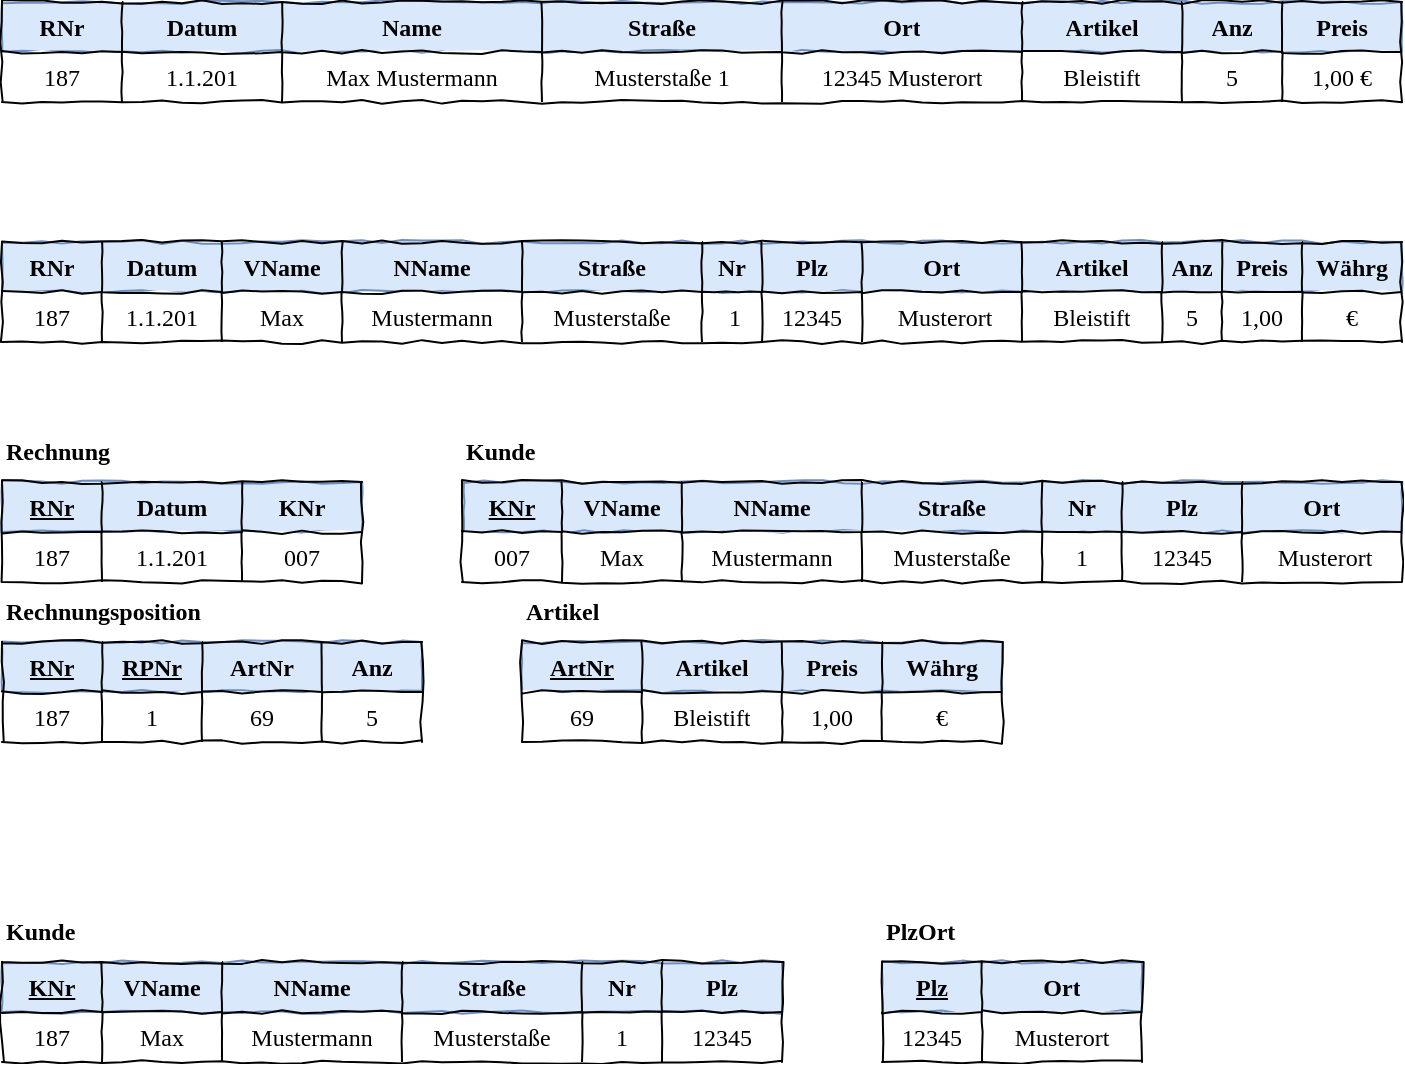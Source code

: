 <mxfile version="13.4.5" type="device"><diagram id="b6C6gAqckI_QUd7eWxeR" name="Page-1"><mxGraphModel dx="1024" dy="592" grid="1" gridSize="10" guides="1" tooltips="1" connect="1" arrows="1" fold="1" page="1" pageScale="1" pageWidth="827" pageHeight="1169" math="0" shadow="0"><root><mxCell id="0"/><mxCell id="1" parent="0"/><mxCell id="rkbyCPplkBwruz_w2QlY-196" value="" style="rounded=0;whiteSpace=wrap;html=1;shadow=0;comic=1;startSize=0;fontFamily=Comic Sans MS;strokeColor=none;" parent="1" vertex="1"><mxGeometry x="40" y="905" width="390" height="25" as="geometry"/></mxCell><mxCell id="rkbyCPplkBwruz_w2QlY-195" value="" style="rounded=0;whiteSpace=wrap;html=1;shadow=0;comic=1;startSize=0;fillColor=#dae8fc;fontFamily=Comic Sans MS;strokeColor=#6c8ebf;" parent="1" vertex="1"><mxGeometry x="40" y="880" width="390" height="25" as="geometry"/></mxCell><mxCell id="B1pa77azRrfCjMFWTAod-1" value="" style="rounded=0;whiteSpace=wrap;html=1;shadow=0;comic=1;startSize=0;fillColor=#dae8fc;fontFamily=Comic Sans MS;strokeColor=#6c8ebf;" parent="1" vertex="1"><mxGeometry x="40" y="520" width="700" height="25" as="geometry"/></mxCell><mxCell id="B1pa77azRrfCjMFWTAod-2" value="" style="rounded=0;whiteSpace=wrap;html=1;shadow=0;comic=1;startSize=0;fontFamily=Comic Sans MS;strokeColor=none;" parent="1" vertex="1"><mxGeometry x="40" y="545" width="700" height="25" as="geometry"/></mxCell><mxCell id="rkbyCPplkBwruz_w2QlY-11" value="" style="rounded=0;whiteSpace=wrap;html=1;shadow=0;comic=1;startSize=0;fillColor=#dae8fc;fontFamily=Comic Sans MS;strokeColor=#6c8ebf;" parent="1" vertex="1"><mxGeometry x="40" y="400" width="700" height="25" as="geometry"/></mxCell><mxCell id="rkbyCPplkBwruz_w2QlY-12" value="" style="rounded=0;whiteSpace=wrap;html=1;shadow=0;comic=1;startSize=0;fontFamily=Comic Sans MS;strokeColor=none;" parent="1" vertex="1"><mxGeometry x="40" y="425" width="700" height="25" as="geometry"/></mxCell><object label="" id="B1pa77azRrfCjMFWTAod-3"><mxCell style="shape=table;html=1;whiteSpace=wrap;startSize=0;container=1;collapsible=0;childLayout=tableLayout;shadow=0;comic=1;fontFamily=Comic Sans MS;horizontal=1;arcSize=42;fillColor=none;" parent="1" vertex="1"><mxGeometry x="40" y="520" width="700" height="50" as="geometry"/></mxCell></object><mxCell id="B1pa77azRrfCjMFWTAod-40" style="shape=partialRectangle;html=1;whiteSpace=wrap;collapsible=0;dropTarget=0;pointerEvents=0;fillColor=none;top=0;left=0;bottom=0;right=0;points=[[0,0.5],[1,0.5]];portConstraint=eastwest;fontFamily=Comic Sans MS;" parent="B1pa77azRrfCjMFWTAod-3" vertex="1"><mxGeometry width="700" height="25" as="geometry"/></mxCell><mxCell id="B1pa77azRrfCjMFWTAod-41" value="RNr" style="shape=partialRectangle;html=1;whiteSpace=wrap;connectable=0;top=0;left=0;bottom=0;right=0;overflow=hidden;fontFamily=Comic Sans MS;strokeColor=#82b366;comic=1;fillColor=none;fontStyle=1" parent="B1pa77azRrfCjMFWTAod-40" vertex="1"><mxGeometry width="50" height="25" as="geometry"/></mxCell><mxCell id="B1pa77azRrfCjMFWTAod-42" value="Datum" style="shape=partialRectangle;html=1;whiteSpace=wrap;connectable=0;top=0;left=0;bottom=0;right=0;overflow=hidden;fontFamily=Comic Sans MS;strokeColor=#82b366;comic=1;fillColor=none;fontStyle=1" parent="B1pa77azRrfCjMFWTAod-40" vertex="1"><mxGeometry x="50" width="60" height="25" as="geometry"/></mxCell><mxCell id="B1pa77azRrfCjMFWTAod-43" value="VName" style="shape=partialRectangle;html=1;whiteSpace=wrap;connectable=0;top=0;left=0;bottom=0;right=0;overflow=hidden;fontFamily=Comic Sans MS;strokeColor=#82b366;comic=1;fillColor=none;fontStyle=1" parent="B1pa77azRrfCjMFWTAod-40" vertex="1"><mxGeometry x="110" width="60" height="25" as="geometry"/></mxCell><mxCell id="B1pa77azRrfCjMFWTAod-44" value="NName" style="shape=partialRectangle;html=1;whiteSpace=wrap;connectable=0;top=0;left=0;bottom=0;right=0;overflow=hidden;fontFamily=Comic Sans MS;strokeColor=#82b366;comic=1;fillColor=none;fontStyle=1" parent="B1pa77azRrfCjMFWTAod-40" vertex="1"><mxGeometry x="170" width="90" height="25" as="geometry"/></mxCell><mxCell id="B1pa77azRrfCjMFWTAod-45" value="Straße" style="shape=partialRectangle;html=1;whiteSpace=wrap;connectable=0;top=0;left=0;bottom=0;right=0;overflow=hidden;fontFamily=Comic Sans MS;strokeColor=#82b366;comic=1;fillColor=none;fontStyle=1" parent="B1pa77azRrfCjMFWTAod-40" vertex="1"><mxGeometry x="260" width="90" height="25" as="geometry"/></mxCell><mxCell id="B1pa77azRrfCjMFWTAod-46" value="Nr" style="shape=partialRectangle;html=1;whiteSpace=wrap;connectable=0;top=0;left=0;bottom=0;right=0;overflow=hidden;fontFamily=Comic Sans MS;strokeColor=#82b366;comic=1;fillColor=none;fontStyle=1" parent="B1pa77azRrfCjMFWTAod-40" vertex="1"><mxGeometry x="350" width="30" height="25" as="geometry"/></mxCell><mxCell id="rkbyCPplkBwruz_w2QlY-1" value="Plz" style="shape=partialRectangle;html=1;whiteSpace=wrap;connectable=0;top=0;left=0;bottom=0;right=0;overflow=hidden;fontFamily=Comic Sans MS;strokeColor=#82b366;comic=1;fillColor=none;fontStyle=1" parent="B1pa77azRrfCjMFWTAod-40" vertex="1"><mxGeometry x="380" width="50" height="25" as="geometry"/></mxCell><mxCell id="rkbyCPplkBwruz_w2QlY-6" value="Ort" style="shape=partialRectangle;html=1;whiteSpace=wrap;connectable=0;top=0;left=0;bottom=0;right=0;overflow=hidden;fontFamily=Comic Sans MS;strokeColor=#82b366;comic=1;fillColor=none;fontStyle=1" parent="B1pa77azRrfCjMFWTAod-40" vertex="1"><mxGeometry x="430" width="80" height="25" as="geometry"/></mxCell><mxCell id="rkbyCPplkBwruz_w2QlY-32" value="Artikel" style="shape=partialRectangle;html=1;whiteSpace=wrap;connectable=0;top=0;left=0;bottom=0;right=0;overflow=hidden;fontFamily=Comic Sans MS;strokeColor=#82b366;comic=1;fillColor=none;fontStyle=1" parent="B1pa77azRrfCjMFWTAod-40" vertex="1"><mxGeometry x="510" width="70" height="25" as="geometry"/></mxCell><mxCell id="rkbyCPplkBwruz_w2QlY-34" value="Anz" style="shape=partialRectangle;html=1;whiteSpace=wrap;connectable=0;top=0;left=0;bottom=0;right=0;overflow=hidden;fontFamily=Comic Sans MS;strokeColor=#82b366;comic=1;fillColor=none;fontStyle=1" parent="B1pa77azRrfCjMFWTAod-40" vertex="1"><mxGeometry x="580" width="30" height="25" as="geometry"/></mxCell><mxCell id="rkbyCPplkBwruz_w2QlY-36" value="Preis" style="shape=partialRectangle;html=1;whiteSpace=wrap;connectable=0;top=0;left=0;bottom=0;right=0;overflow=hidden;fontFamily=Comic Sans MS;strokeColor=#82b366;comic=1;fillColor=none;fontStyle=1" parent="B1pa77azRrfCjMFWTAod-40" vertex="1"><mxGeometry x="610" width="40" height="25" as="geometry"/></mxCell><mxCell id="rkbyCPplkBwruz_w2QlY-38" value="Währg" style="shape=partialRectangle;html=1;whiteSpace=wrap;connectable=0;top=0;left=0;bottom=0;right=0;overflow=hidden;fontFamily=Comic Sans MS;strokeColor=#82b366;comic=1;fillColor=none;fontStyle=1" parent="B1pa77azRrfCjMFWTAod-40" vertex="1"><mxGeometry x="650" width="50" height="25" as="geometry"/></mxCell><mxCell id="B1pa77azRrfCjMFWTAod-33" style="shape=partialRectangle;html=1;whiteSpace=wrap;collapsible=0;dropTarget=0;pointerEvents=0;fillColor=none;top=0;left=0;bottom=0;right=0;points=[[0,0.5],[1,0.5]];portConstraint=eastwest;fontFamily=Comic Sans MS;" parent="B1pa77azRrfCjMFWTAod-3" vertex="1"><mxGeometry y="25" width="700" height="25" as="geometry"/></mxCell><mxCell id="B1pa77azRrfCjMFWTAod-34" value="&lt;span&gt;187&lt;/span&gt;" style="shape=partialRectangle;html=1;whiteSpace=wrap;connectable=0;top=0;left=0;bottom=0;right=0;overflow=hidden;fontFamily=Comic Sans MS;strokeColor=#82b366;comic=1;fillColor=none;align=center;" parent="B1pa77azRrfCjMFWTAod-33" vertex="1"><mxGeometry width="50" height="25" as="geometry"/></mxCell><mxCell id="B1pa77azRrfCjMFWTAod-35" value="1.1.201" style="shape=partialRectangle;html=1;whiteSpace=wrap;connectable=0;top=0;left=0;bottom=0;right=0;overflow=hidden;fontFamily=Comic Sans MS;strokeColor=#82b366;comic=1;fillColor=none;align=center;" parent="B1pa77azRrfCjMFWTAod-33" vertex="1"><mxGeometry x="50" width="60" height="25" as="geometry"/></mxCell><mxCell id="B1pa77azRrfCjMFWTAod-36" value="&lt;span&gt;Max&lt;/span&gt;" style="shape=partialRectangle;html=1;whiteSpace=wrap;connectable=0;top=0;left=0;bottom=0;right=0;overflow=hidden;fontFamily=Comic Sans MS;strokeColor=#82b366;comic=1;fillColor=none;align=center;" parent="B1pa77azRrfCjMFWTAod-33" vertex="1"><mxGeometry x="110" width="60" height="25" as="geometry"/></mxCell><mxCell id="B1pa77azRrfCjMFWTAod-37" value="Mustermann" style="shape=partialRectangle;html=1;whiteSpace=wrap;connectable=0;top=0;left=0;bottom=0;right=0;overflow=hidden;fontFamily=Comic Sans MS;strokeColor=#82b366;comic=1;fillColor=none;align=center;" parent="B1pa77azRrfCjMFWTAod-33" vertex="1"><mxGeometry x="170" width="90" height="25" as="geometry"/></mxCell><mxCell id="B1pa77azRrfCjMFWTAod-38" value="Musterstaße" style="shape=partialRectangle;html=1;whiteSpace=wrap;connectable=0;top=0;left=0;bottom=0;right=0;overflow=hidden;fontFamily=Comic Sans MS;strokeColor=#82b366;comic=1;fillColor=none;align=center;" parent="B1pa77azRrfCjMFWTAod-33" vertex="1"><mxGeometry x="260" width="90" height="25" as="geometry"/></mxCell><mxCell id="B1pa77azRrfCjMFWTAod-39" value="&amp;nbsp;1" style="shape=partialRectangle;html=1;whiteSpace=wrap;connectable=0;top=0;left=0;bottom=0;right=0;overflow=hidden;fontFamily=Comic Sans MS;strokeColor=#82b366;comic=1;fillColor=none;align=center;" parent="B1pa77azRrfCjMFWTAod-33" vertex="1"><mxGeometry x="350" width="30" height="25" as="geometry"/></mxCell><mxCell id="rkbyCPplkBwruz_w2QlY-2" value="12345" style="shape=partialRectangle;html=1;whiteSpace=wrap;connectable=0;top=0;left=0;bottom=0;right=0;overflow=hidden;fontFamily=Comic Sans MS;strokeColor=#82b366;comic=1;fillColor=none;align=center;" parent="B1pa77azRrfCjMFWTAod-33" vertex="1"><mxGeometry x="380" width="50" height="25" as="geometry"/></mxCell><mxCell id="rkbyCPplkBwruz_w2QlY-7" value="&amp;nbsp;Musterort" style="shape=partialRectangle;html=1;whiteSpace=wrap;connectable=0;top=0;left=0;bottom=0;right=0;overflow=hidden;fontFamily=Comic Sans MS;strokeColor=#82b366;comic=1;fillColor=none;align=center;" parent="B1pa77azRrfCjMFWTAod-33" vertex="1"><mxGeometry x="430" width="80" height="25" as="geometry"/></mxCell><mxCell id="rkbyCPplkBwruz_w2QlY-33" value="&lt;span&gt;Bleistift&lt;/span&gt;" style="shape=partialRectangle;html=1;whiteSpace=wrap;connectable=0;top=0;left=0;bottom=0;right=0;overflow=hidden;fontFamily=Comic Sans MS;strokeColor=#82b366;comic=1;fillColor=none;align=center;" parent="B1pa77azRrfCjMFWTAod-33" vertex="1"><mxGeometry x="510" width="70" height="25" as="geometry"/></mxCell><mxCell id="rkbyCPplkBwruz_w2QlY-35" value="5" style="shape=partialRectangle;html=1;whiteSpace=wrap;connectable=0;top=0;left=0;bottom=0;right=0;overflow=hidden;fontFamily=Comic Sans MS;strokeColor=#82b366;comic=1;fillColor=none;align=center;" parent="B1pa77azRrfCjMFWTAod-33" vertex="1"><mxGeometry x="580" width="30" height="25" as="geometry"/></mxCell><mxCell id="rkbyCPplkBwruz_w2QlY-37" value="1,00" style="shape=partialRectangle;html=1;whiteSpace=wrap;connectable=0;top=0;left=0;bottom=0;right=0;overflow=hidden;fontFamily=Comic Sans MS;strokeColor=#82b366;comic=1;fillColor=none;align=center;" parent="B1pa77azRrfCjMFWTAod-33" vertex="1"><mxGeometry x="610" width="40" height="25" as="geometry"/></mxCell><mxCell id="rkbyCPplkBwruz_w2QlY-39" value="€" style="shape=partialRectangle;html=1;whiteSpace=wrap;connectable=0;top=0;left=0;bottom=0;right=0;overflow=hidden;fontFamily=Comic Sans MS;strokeColor=#82b366;comic=1;fillColor=none;align=center;" parent="B1pa77azRrfCjMFWTAod-33" vertex="1"><mxGeometry x="650" width="50" height="25" as="geometry"/></mxCell><object label="" id="rkbyCPplkBwruz_w2QlY-13"><mxCell style="shape=table;html=1;whiteSpace=wrap;startSize=0;container=1;collapsible=0;childLayout=tableLayout;shadow=0;comic=1;fontFamily=Comic Sans MS;horizontal=1;arcSize=42;fillColor=none;" parent="1" vertex="1"><mxGeometry x="40" y="400" width="700" height="50" as="geometry"/></mxCell></object><mxCell id="rkbyCPplkBwruz_w2QlY-14" style="shape=partialRectangle;html=1;whiteSpace=wrap;collapsible=0;dropTarget=0;pointerEvents=0;fillColor=none;top=0;left=0;bottom=0;right=0;points=[[0,0.5],[1,0.5]];portConstraint=eastwest;fontFamily=Comic Sans MS;" parent="rkbyCPplkBwruz_w2QlY-13" vertex="1"><mxGeometry width="700" height="25" as="geometry"/></mxCell><mxCell id="rkbyCPplkBwruz_w2QlY-15" value="RNr" style="shape=partialRectangle;html=1;whiteSpace=wrap;connectable=0;top=0;left=0;bottom=0;right=0;overflow=hidden;fontFamily=Comic Sans MS;strokeColor=#82b366;comic=1;fillColor=none;fontStyle=1" parent="rkbyCPplkBwruz_w2QlY-14" vertex="1"><mxGeometry width="60" height="25" as="geometry"/></mxCell><mxCell id="rkbyCPplkBwruz_w2QlY-16" value="Datum" style="shape=partialRectangle;html=1;whiteSpace=wrap;connectable=0;top=0;left=0;bottom=0;right=0;overflow=hidden;fontFamily=Comic Sans MS;strokeColor=#82b366;comic=1;fillColor=none;fontStyle=1" parent="rkbyCPplkBwruz_w2QlY-14" vertex="1"><mxGeometry x="60" width="80" height="25" as="geometry"/></mxCell><mxCell id="rkbyCPplkBwruz_w2QlY-17" value="Name" style="shape=partialRectangle;html=1;whiteSpace=wrap;connectable=0;top=0;left=0;bottom=0;right=0;overflow=hidden;fontFamily=Comic Sans MS;strokeColor=#82b366;comic=1;fillColor=none;fontStyle=1" parent="rkbyCPplkBwruz_w2QlY-14" vertex="1"><mxGeometry x="140" width="130" height="25" as="geometry"/></mxCell><mxCell id="rkbyCPplkBwruz_w2QlY-18" value="Straße" style="shape=partialRectangle;html=1;whiteSpace=wrap;connectable=0;top=0;left=0;bottom=0;right=0;overflow=hidden;fontFamily=Comic Sans MS;strokeColor=#82b366;comic=1;fillColor=none;fontStyle=1" parent="rkbyCPplkBwruz_w2QlY-14" vertex="1"><mxGeometry x="270" width="120" height="25" as="geometry"/></mxCell><mxCell id="rkbyCPplkBwruz_w2QlY-19" value="Ort" style="shape=partialRectangle;html=1;whiteSpace=wrap;connectable=0;top=0;left=0;bottom=0;right=0;overflow=hidden;fontFamily=Comic Sans MS;strokeColor=#82b366;comic=1;fillColor=none;fontStyle=1" parent="rkbyCPplkBwruz_w2QlY-14" vertex="1"><mxGeometry x="390" width="120" height="25" as="geometry"/></mxCell><mxCell id="rkbyCPplkBwruz_w2QlY-20" value="Artikel" style="shape=partialRectangle;html=1;whiteSpace=wrap;connectable=0;top=0;left=0;bottom=0;right=0;overflow=hidden;fontFamily=Comic Sans MS;strokeColor=#82b366;comic=1;fillColor=none;fontStyle=1" parent="rkbyCPplkBwruz_w2QlY-14" vertex="1"><mxGeometry x="510" width="80" height="25" as="geometry"/></mxCell><mxCell id="rkbyCPplkBwruz_w2QlY-21" value="Anz" style="shape=partialRectangle;html=1;whiteSpace=wrap;connectable=0;top=0;left=0;bottom=0;right=0;overflow=hidden;fontFamily=Comic Sans MS;strokeColor=#82b366;comic=1;fillColor=none;fontStyle=1" parent="rkbyCPplkBwruz_w2QlY-14" vertex="1"><mxGeometry x="590" width="50" height="25" as="geometry"/></mxCell><mxCell id="rkbyCPplkBwruz_w2QlY-22" value="Preis" style="shape=partialRectangle;html=1;whiteSpace=wrap;connectable=0;top=0;left=0;bottom=0;right=0;overflow=hidden;fontFamily=Comic Sans MS;strokeColor=#82b366;comic=1;fillColor=none;fontStyle=1" parent="rkbyCPplkBwruz_w2QlY-14" vertex="1"><mxGeometry x="640" width="60" height="25" as="geometry"/></mxCell><mxCell id="rkbyCPplkBwruz_w2QlY-23" style="shape=partialRectangle;html=1;whiteSpace=wrap;collapsible=0;dropTarget=0;pointerEvents=0;fillColor=none;top=0;left=0;bottom=0;right=0;points=[[0,0.5],[1,0.5]];portConstraint=eastwest;fontFamily=Comic Sans MS;" parent="rkbyCPplkBwruz_w2QlY-13" vertex="1"><mxGeometry y="25" width="700" height="25" as="geometry"/></mxCell><mxCell id="rkbyCPplkBwruz_w2QlY-24" value="&lt;span&gt;187&lt;/span&gt;" style="shape=partialRectangle;html=1;whiteSpace=wrap;connectable=0;top=0;left=0;bottom=0;right=0;overflow=hidden;fontFamily=Comic Sans MS;strokeColor=#82b366;comic=1;fillColor=none;align=center;" parent="rkbyCPplkBwruz_w2QlY-23" vertex="1"><mxGeometry width="60" height="25" as="geometry"/></mxCell><mxCell id="rkbyCPplkBwruz_w2QlY-25" value="1.1.201" style="shape=partialRectangle;html=1;whiteSpace=wrap;connectable=0;top=0;left=0;bottom=0;right=0;overflow=hidden;fontFamily=Comic Sans MS;strokeColor=#82b366;comic=1;fillColor=none;align=center;" parent="rkbyCPplkBwruz_w2QlY-23" vertex="1"><mxGeometry x="60" width="80" height="25" as="geometry"/></mxCell><mxCell id="rkbyCPplkBwruz_w2QlY-26" value="&lt;span&gt;Max Mustermann&lt;/span&gt;" style="shape=partialRectangle;html=1;whiteSpace=wrap;connectable=0;top=0;left=0;bottom=0;right=0;overflow=hidden;fontFamily=Comic Sans MS;strokeColor=#82b366;comic=1;fillColor=none;align=center;" parent="rkbyCPplkBwruz_w2QlY-23" vertex="1"><mxGeometry x="140" width="130" height="25" as="geometry"/></mxCell><mxCell id="rkbyCPplkBwruz_w2QlY-27" value="&lt;span&gt;Musterstaße 1&lt;/span&gt;" style="shape=partialRectangle;html=1;whiteSpace=wrap;connectable=0;top=0;left=0;bottom=0;right=0;overflow=hidden;fontFamily=Comic Sans MS;strokeColor=#82b366;comic=1;fillColor=none;align=center;" parent="rkbyCPplkBwruz_w2QlY-23" vertex="1"><mxGeometry x="270" width="120" height="25" as="geometry"/></mxCell><mxCell id="rkbyCPplkBwruz_w2QlY-28" value="12345 Musterort" style="shape=partialRectangle;html=1;whiteSpace=wrap;connectable=0;top=0;left=0;bottom=0;right=0;overflow=hidden;fontFamily=Comic Sans MS;strokeColor=#82b366;comic=1;fillColor=none;align=center;" parent="rkbyCPplkBwruz_w2QlY-23" vertex="1"><mxGeometry x="390" width="120" height="25" as="geometry"/></mxCell><mxCell id="rkbyCPplkBwruz_w2QlY-29" value="&lt;span&gt;Bleistift&lt;/span&gt;" style="shape=partialRectangle;html=1;whiteSpace=wrap;connectable=0;top=0;left=0;bottom=0;right=0;overflow=hidden;fontFamily=Comic Sans MS;strokeColor=#82b366;comic=1;fillColor=none;align=center;" parent="rkbyCPplkBwruz_w2QlY-23" vertex="1"><mxGeometry x="510" width="80" height="25" as="geometry"/></mxCell><mxCell id="rkbyCPplkBwruz_w2QlY-30" value="5" style="shape=partialRectangle;html=1;whiteSpace=wrap;connectable=0;top=0;left=0;bottom=0;right=0;overflow=hidden;fontFamily=Comic Sans MS;strokeColor=#82b366;comic=1;fillColor=none;align=center;" parent="rkbyCPplkBwruz_w2QlY-23" vertex="1"><mxGeometry x="590" width="50" height="25" as="geometry"/></mxCell><mxCell id="rkbyCPplkBwruz_w2QlY-31" value="1,00 €" style="shape=partialRectangle;html=1;whiteSpace=wrap;connectable=0;top=0;left=0;bottom=0;right=0;overflow=hidden;fontFamily=Comic Sans MS;strokeColor=#82b366;comic=1;fillColor=none;align=center;" parent="rkbyCPplkBwruz_w2QlY-23" vertex="1"><mxGeometry x="640" width="60" height="25" as="geometry"/></mxCell><mxCell id="rkbyCPplkBwruz_w2QlY-40" value="" style="rounded=0;whiteSpace=wrap;html=1;shadow=0;comic=1;startSize=0;fillColor=#dae8fc;fontFamily=Comic Sans MS;strokeColor=#6c8ebf;" parent="1" vertex="1"><mxGeometry x="40" y="640" width="180" height="25" as="geometry"/></mxCell><mxCell id="rkbyCPplkBwruz_w2QlY-41" value="" style="rounded=0;whiteSpace=wrap;html=1;shadow=0;comic=1;startSize=0;fontFamily=Comic Sans MS;strokeColor=none;" parent="1" vertex="1"><mxGeometry x="40" y="665" width="180" height="25" as="geometry"/></mxCell><object label="" id="rkbyCPplkBwruz_w2QlY-42"><mxCell style="shape=table;html=1;whiteSpace=wrap;startSize=0;container=1;collapsible=0;childLayout=tableLayout;shadow=0;comic=1;fontFamily=Comic Sans MS;horizontal=1;arcSize=42;fillColor=none;" parent="1" vertex="1"><mxGeometry x="40" y="640" width="180" height="50" as="geometry"/></mxCell></object><mxCell id="rkbyCPplkBwruz_w2QlY-43" style="shape=partialRectangle;html=1;whiteSpace=wrap;collapsible=0;dropTarget=0;pointerEvents=0;fillColor=none;top=0;left=0;bottom=0;right=0;points=[[0,0.5],[1,0.5]];portConstraint=eastwest;fontFamily=Comic Sans MS;" parent="rkbyCPplkBwruz_w2QlY-42" vertex="1"><mxGeometry width="180" height="25" as="geometry"/></mxCell><mxCell id="rkbyCPplkBwruz_w2QlY-44" value="&lt;u&gt;RNr&lt;/u&gt;" style="shape=partialRectangle;html=1;whiteSpace=wrap;connectable=0;top=0;left=0;bottom=0;right=0;overflow=hidden;fontFamily=Comic Sans MS;strokeColor=#82b366;comic=1;fillColor=none;fontStyle=1" parent="rkbyCPplkBwruz_w2QlY-43" vertex="1"><mxGeometry width="50" height="25" as="geometry"/></mxCell><mxCell id="rkbyCPplkBwruz_w2QlY-45" value="Datum" style="shape=partialRectangle;html=1;whiteSpace=wrap;connectable=0;top=0;left=0;bottom=0;right=0;overflow=hidden;fontFamily=Comic Sans MS;strokeColor=#82b366;comic=1;fillColor=none;fontStyle=1" parent="rkbyCPplkBwruz_w2QlY-43" vertex="1"><mxGeometry x="50" width="70" height="25" as="geometry"/></mxCell><mxCell id="rkbyCPplkBwruz_w2QlY-46" value="KNr" style="shape=partialRectangle;html=1;whiteSpace=wrap;connectable=0;top=0;left=0;bottom=0;right=0;overflow=hidden;fontFamily=Comic Sans MS;strokeColor=#82b366;comic=1;fillColor=none;fontStyle=1" parent="rkbyCPplkBwruz_w2QlY-43" vertex="1"><mxGeometry x="120" width="60" height="25" as="geometry"/></mxCell><mxCell id="rkbyCPplkBwruz_w2QlY-56" style="shape=partialRectangle;html=1;whiteSpace=wrap;collapsible=0;dropTarget=0;pointerEvents=0;fillColor=none;top=0;left=0;bottom=0;right=0;points=[[0,0.5],[1,0.5]];portConstraint=eastwest;fontFamily=Comic Sans MS;" parent="rkbyCPplkBwruz_w2QlY-42" vertex="1"><mxGeometry y="25" width="180" height="25" as="geometry"/></mxCell><mxCell id="rkbyCPplkBwruz_w2QlY-57" value="&lt;span&gt;187&lt;/span&gt;" style="shape=partialRectangle;html=1;whiteSpace=wrap;connectable=0;top=0;left=0;bottom=0;right=0;overflow=hidden;fontFamily=Comic Sans MS;strokeColor=#82b366;comic=1;fillColor=none;align=center;" parent="rkbyCPplkBwruz_w2QlY-56" vertex="1"><mxGeometry width="50" height="25" as="geometry"/></mxCell><mxCell id="rkbyCPplkBwruz_w2QlY-58" value="1.1.201" style="shape=partialRectangle;html=1;whiteSpace=wrap;connectable=0;top=0;left=0;bottom=0;right=0;overflow=hidden;fontFamily=Comic Sans MS;strokeColor=#82b366;comic=1;fillColor=none;align=center;" parent="rkbyCPplkBwruz_w2QlY-56" vertex="1"><mxGeometry x="50" width="70" height="25" as="geometry"/></mxCell><mxCell id="rkbyCPplkBwruz_w2QlY-59" value="&lt;span&gt;007&lt;/span&gt;" style="shape=partialRectangle;html=1;whiteSpace=wrap;connectable=0;top=0;left=0;bottom=0;right=0;overflow=hidden;fontFamily=Comic Sans MS;strokeColor=#82b366;comic=1;fillColor=none;align=center;" parent="rkbyCPplkBwruz_w2QlY-56" vertex="1"><mxGeometry x="120" width="60" height="25" as="geometry"/></mxCell><mxCell id="rkbyCPplkBwruz_w2QlY-98" value="" style="rounded=0;whiteSpace=wrap;html=1;shadow=0;comic=1;startSize=0;fillColor=#dae8fc;fontFamily=Comic Sans MS;strokeColor=#6c8ebf;" parent="1" vertex="1"><mxGeometry x="271" y="640" width="469" height="25" as="geometry"/></mxCell><mxCell id="rkbyCPplkBwruz_w2QlY-99" value="" style="rounded=0;whiteSpace=wrap;html=1;shadow=0;comic=1;startSize=0;fontFamily=Comic Sans MS;strokeColor=none;" parent="1" vertex="1"><mxGeometry x="271" y="665" width="469" height="25" as="geometry"/></mxCell><object label="" id="rkbyCPplkBwruz_w2QlY-100"><mxCell style="shape=table;html=1;whiteSpace=wrap;startSize=0;container=1;collapsible=0;childLayout=tableLayout;shadow=0;comic=1;fontFamily=Comic Sans MS;horizontal=1;arcSize=42;fillColor=none;" parent="1" vertex="1"><mxGeometry x="270" y="640" width="470" height="50" as="geometry"/></mxCell></object><mxCell id="rkbyCPplkBwruz_w2QlY-101" style="shape=partialRectangle;html=1;whiteSpace=wrap;collapsible=0;dropTarget=0;pointerEvents=0;fillColor=none;top=0;left=0;bottom=0;right=0;points=[[0,0.5],[1,0.5]];portConstraint=eastwest;fontFamily=Comic Sans MS;" parent="rkbyCPplkBwruz_w2QlY-100" vertex="1"><mxGeometry width="470" height="25" as="geometry"/></mxCell><mxCell id="rkbyCPplkBwruz_w2QlY-102" value="&lt;u&gt;KNr&lt;/u&gt;" style="shape=partialRectangle;html=1;whiteSpace=wrap;connectable=0;top=0;left=0;bottom=0;right=0;overflow=hidden;fontFamily=Comic Sans MS;strokeColor=#82b366;comic=1;fillColor=none;fontStyle=1" parent="rkbyCPplkBwruz_w2QlY-101" vertex="1"><mxGeometry width="50" height="25" as="geometry"/></mxCell><mxCell id="rkbyCPplkBwruz_w2QlY-103" value="VName" style="shape=partialRectangle;html=1;whiteSpace=wrap;connectable=0;top=0;left=0;bottom=0;right=0;overflow=hidden;fontFamily=Comic Sans MS;strokeColor=#82b366;comic=1;fillColor=none;fontStyle=1" parent="rkbyCPplkBwruz_w2QlY-101" vertex="1"><mxGeometry x="50" width="60" height="25" as="geometry"/></mxCell><mxCell id="rkbyCPplkBwruz_w2QlY-104" value="NName" style="shape=partialRectangle;html=1;whiteSpace=wrap;connectable=0;top=0;left=0;bottom=0;right=0;overflow=hidden;fontFamily=Comic Sans MS;strokeColor=#82b366;comic=1;fillColor=none;fontStyle=1" parent="rkbyCPplkBwruz_w2QlY-101" vertex="1"><mxGeometry x="110" width="90" height="25" as="geometry"/></mxCell><mxCell id="rkbyCPplkBwruz_w2QlY-105" value="Straße" style="shape=partialRectangle;html=1;whiteSpace=wrap;connectable=0;top=0;left=0;bottom=0;right=0;overflow=hidden;fontFamily=Comic Sans MS;strokeColor=#82b366;comic=1;fillColor=none;fontStyle=1" parent="rkbyCPplkBwruz_w2QlY-101" vertex="1"><mxGeometry x="200" width="90" height="25" as="geometry"/></mxCell><mxCell id="rkbyCPplkBwruz_w2QlY-106" value="Nr" style="shape=partialRectangle;html=1;whiteSpace=wrap;connectable=0;top=0;left=0;bottom=0;right=0;overflow=hidden;fontFamily=Comic Sans MS;strokeColor=#82b366;comic=1;fillColor=none;fontStyle=1" parent="rkbyCPplkBwruz_w2QlY-101" vertex="1"><mxGeometry x="290" width="40" height="25" as="geometry"/></mxCell><mxCell id="rkbyCPplkBwruz_w2QlY-107" value="Plz" style="shape=partialRectangle;html=1;whiteSpace=wrap;connectable=0;top=0;left=0;bottom=0;right=0;overflow=hidden;fontFamily=Comic Sans MS;strokeColor=#82b366;comic=1;fillColor=none;fontStyle=1" parent="rkbyCPplkBwruz_w2QlY-101" vertex="1"><mxGeometry x="330" width="60" height="25" as="geometry"/></mxCell><mxCell id="rkbyCPplkBwruz_w2QlY-108" value="Ort" style="shape=partialRectangle;html=1;whiteSpace=wrap;connectable=0;top=0;left=0;bottom=0;right=0;overflow=hidden;fontFamily=Comic Sans MS;strokeColor=#82b366;comic=1;fillColor=none;fontStyle=1" parent="rkbyCPplkBwruz_w2QlY-101" vertex="1"><mxGeometry x="390" width="80" height="25" as="geometry"/></mxCell><mxCell id="rkbyCPplkBwruz_w2QlY-114" style="shape=partialRectangle;html=1;whiteSpace=wrap;collapsible=0;dropTarget=0;pointerEvents=0;fillColor=none;top=0;left=0;bottom=0;right=0;points=[[0,0.5],[1,0.5]];portConstraint=eastwest;fontFamily=Comic Sans MS;" parent="rkbyCPplkBwruz_w2QlY-100" vertex="1"><mxGeometry y="25" width="470" height="25" as="geometry"/></mxCell><mxCell id="rkbyCPplkBwruz_w2QlY-115" value="&lt;span&gt;007&lt;/span&gt;" style="shape=partialRectangle;html=1;whiteSpace=wrap;connectable=0;top=0;left=0;bottom=0;right=0;overflow=hidden;fontFamily=Comic Sans MS;strokeColor=#82b366;comic=1;fillColor=none;align=center;" parent="rkbyCPplkBwruz_w2QlY-114" vertex="1"><mxGeometry width="50" height="25" as="geometry"/></mxCell><mxCell id="rkbyCPplkBwruz_w2QlY-116" value="Max" style="shape=partialRectangle;html=1;whiteSpace=wrap;connectable=0;top=0;left=0;bottom=0;right=0;overflow=hidden;fontFamily=Comic Sans MS;strokeColor=#82b366;comic=1;fillColor=none;align=center;" parent="rkbyCPplkBwruz_w2QlY-114" vertex="1"><mxGeometry x="50" width="60" height="25" as="geometry"/></mxCell><mxCell id="rkbyCPplkBwruz_w2QlY-117" value="&lt;span&gt;Mustermann&lt;/span&gt;" style="shape=partialRectangle;html=1;whiteSpace=wrap;connectable=0;top=0;left=0;bottom=0;right=0;overflow=hidden;fontFamily=Comic Sans MS;strokeColor=#82b366;comic=1;fillColor=none;align=center;" parent="rkbyCPplkBwruz_w2QlY-114" vertex="1"><mxGeometry x="110" width="90" height="25" as="geometry"/></mxCell><mxCell id="rkbyCPplkBwruz_w2QlY-118" value="&lt;span&gt;Musterstaße&lt;/span&gt;" style="shape=partialRectangle;html=1;whiteSpace=wrap;connectable=0;top=0;left=0;bottom=0;right=0;overflow=hidden;fontFamily=Comic Sans MS;strokeColor=#82b366;comic=1;fillColor=none;align=center;" parent="rkbyCPplkBwruz_w2QlY-114" vertex="1"><mxGeometry x="200" width="90" height="25" as="geometry"/></mxCell><mxCell id="rkbyCPplkBwruz_w2QlY-119" value="1" style="shape=partialRectangle;html=1;whiteSpace=wrap;connectable=0;top=0;left=0;bottom=0;right=0;overflow=hidden;fontFamily=Comic Sans MS;strokeColor=#82b366;comic=1;fillColor=none;align=center;" parent="rkbyCPplkBwruz_w2QlY-114" vertex="1"><mxGeometry x="290" width="40" height="25" as="geometry"/></mxCell><mxCell id="rkbyCPplkBwruz_w2QlY-120" value="12345" style="shape=partialRectangle;html=1;whiteSpace=wrap;connectable=0;top=0;left=0;bottom=0;right=0;overflow=hidden;fontFamily=Comic Sans MS;strokeColor=#82b366;comic=1;fillColor=none;align=center;" parent="rkbyCPplkBwruz_w2QlY-114" vertex="1"><mxGeometry x="330" width="60" height="25" as="geometry"/></mxCell><mxCell id="rkbyCPplkBwruz_w2QlY-121" value="&lt;span&gt;&amp;nbsp;Musterort&lt;/span&gt;" style="shape=partialRectangle;html=1;whiteSpace=wrap;connectable=0;top=0;left=0;bottom=0;right=0;overflow=hidden;fontFamily=Comic Sans MS;strokeColor=#82b366;comic=1;fillColor=none;align=center;" parent="rkbyCPplkBwruz_w2QlY-114" vertex="1"><mxGeometry x="390" width="80" height="25" as="geometry"/></mxCell><mxCell id="rkbyCPplkBwruz_w2QlY-129" value="" style="rounded=0;whiteSpace=wrap;html=1;shadow=0;comic=1;startSize=0;fillColor=#dae8fc;fontFamily=Comic Sans MS;strokeColor=#6c8ebf;" parent="1" vertex="1"><mxGeometry x="40" y="720" width="210" height="25" as="geometry"/></mxCell><mxCell id="rkbyCPplkBwruz_w2QlY-130" value="" style="rounded=0;whiteSpace=wrap;html=1;shadow=0;comic=1;startSize=0;fontFamily=Comic Sans MS;strokeColor=none;" parent="1" vertex="1"><mxGeometry x="40" y="745" width="210" height="25" as="geometry"/></mxCell><mxCell id="rkbyCPplkBwruz_w2QlY-142" value="" style="rounded=0;whiteSpace=wrap;html=1;shadow=0;comic=1;startSize=0;fillColor=#dae8fc;fontFamily=Comic Sans MS;strokeColor=#6c8ebf;" parent="1" vertex="1"><mxGeometry x="300" y="720" width="240" height="25" as="geometry"/></mxCell><mxCell id="rkbyCPplkBwruz_w2QlY-143" value="" style="rounded=0;whiteSpace=wrap;html=1;shadow=0;comic=1;startSize=0;fontFamily=Comic Sans MS;strokeColor=none;" parent="1" vertex="1"><mxGeometry x="300" y="745" width="240" height="25" as="geometry"/></mxCell><object label="" id="rkbyCPplkBwruz_w2QlY-131"><mxCell style="shape=table;html=1;whiteSpace=wrap;startSize=0;container=1;collapsible=0;childLayout=tableLayout;shadow=0;comic=1;fontFamily=Comic Sans MS;horizontal=1;arcSize=42;fillColor=none;" parent="1" vertex="1"><mxGeometry x="40" y="720" width="210" height="50" as="geometry"/></mxCell></object><mxCell id="rkbyCPplkBwruz_w2QlY-132" style="shape=partialRectangle;html=1;whiteSpace=wrap;collapsible=0;dropTarget=0;pointerEvents=0;fillColor=none;top=0;left=0;bottom=0;right=0;points=[[0,0.5],[1,0.5]];portConstraint=eastwest;fontFamily=Comic Sans MS;" parent="rkbyCPplkBwruz_w2QlY-131" vertex="1"><mxGeometry width="210" height="25" as="geometry"/></mxCell><mxCell id="rkbyCPplkBwruz_w2QlY-133" value="&lt;u&gt;RNr&lt;/u&gt;" style="shape=partialRectangle;html=1;whiteSpace=wrap;connectable=0;top=0;left=0;bottom=0;right=0;overflow=hidden;fontFamily=Comic Sans MS;strokeColor=#82b366;comic=1;fillColor=none;fontStyle=1" parent="rkbyCPplkBwruz_w2QlY-132" vertex="1"><mxGeometry width="50" height="25" as="geometry"/></mxCell><mxCell id="rkbyCPplkBwruz_w2QlY-134" value="&lt;u&gt;RPNr&lt;/u&gt;" style="shape=partialRectangle;html=1;whiteSpace=wrap;connectable=0;top=0;left=0;bottom=0;right=0;overflow=hidden;fontFamily=Comic Sans MS;strokeColor=#82b366;comic=1;fillColor=none;fontStyle=1" parent="rkbyCPplkBwruz_w2QlY-132" vertex="1"><mxGeometry x="50" width="50" height="25" as="geometry"/></mxCell><mxCell id="rkbyCPplkBwruz_w2QlY-135" value="ArtNr" style="shape=partialRectangle;html=1;whiteSpace=wrap;connectable=0;top=0;left=0;bottom=0;right=0;overflow=hidden;fontFamily=Comic Sans MS;strokeColor=#82b366;comic=1;fillColor=none;fontStyle=1" parent="rkbyCPplkBwruz_w2QlY-132" vertex="1"><mxGeometry x="100" width="60" height="25" as="geometry"/></mxCell><mxCell id="rkbyCPplkBwruz_w2QlY-140" value="Anz" style="shape=partialRectangle;html=1;whiteSpace=wrap;connectable=0;top=0;left=0;bottom=0;right=0;overflow=hidden;fontFamily=Comic Sans MS;strokeColor=#82b366;comic=1;fillColor=none;fontStyle=1" parent="rkbyCPplkBwruz_w2QlY-132" vertex="1"><mxGeometry x="160" width="50" height="25" as="geometry"/></mxCell><mxCell id="rkbyCPplkBwruz_w2QlY-136" style="shape=partialRectangle;html=1;whiteSpace=wrap;collapsible=0;dropTarget=0;pointerEvents=0;fillColor=none;top=0;left=0;bottom=0;right=0;points=[[0,0.5],[1,0.5]];portConstraint=eastwest;fontFamily=Comic Sans MS;" parent="rkbyCPplkBwruz_w2QlY-131" vertex="1"><mxGeometry y="25" width="210" height="25" as="geometry"/></mxCell><mxCell id="rkbyCPplkBwruz_w2QlY-137" value="&lt;span&gt;187&lt;/span&gt;" style="shape=partialRectangle;html=1;whiteSpace=wrap;connectable=0;top=0;left=0;bottom=0;right=0;overflow=hidden;fontFamily=Comic Sans MS;strokeColor=#82b366;comic=1;fillColor=none;align=center;" parent="rkbyCPplkBwruz_w2QlY-136" vertex="1"><mxGeometry width="50" height="25" as="geometry"/></mxCell><mxCell id="rkbyCPplkBwruz_w2QlY-138" value="1" style="shape=partialRectangle;html=1;whiteSpace=wrap;connectable=0;top=0;left=0;bottom=0;right=0;overflow=hidden;fontFamily=Comic Sans MS;strokeColor=#82b366;comic=1;fillColor=none;align=center;" parent="rkbyCPplkBwruz_w2QlY-136" vertex="1"><mxGeometry x="50" width="50" height="25" as="geometry"/></mxCell><mxCell id="rkbyCPplkBwruz_w2QlY-139" value="&lt;span&gt;69&lt;/span&gt;" style="shape=partialRectangle;html=1;whiteSpace=wrap;connectable=0;top=0;left=0;bottom=0;right=0;overflow=hidden;fontFamily=Comic Sans MS;strokeColor=#82b366;comic=1;fillColor=none;align=center;" parent="rkbyCPplkBwruz_w2QlY-136" vertex="1"><mxGeometry x="100" width="60" height="25" as="geometry"/></mxCell><mxCell id="rkbyCPplkBwruz_w2QlY-141" value="5" style="shape=partialRectangle;html=1;whiteSpace=wrap;connectable=0;top=0;left=0;bottom=0;right=0;overflow=hidden;fontFamily=Comic Sans MS;strokeColor=#82b366;comic=1;fillColor=none;align=center;" parent="rkbyCPplkBwruz_w2QlY-136" vertex="1"><mxGeometry x="160" width="50" height="25" as="geometry"/></mxCell><mxCell id="rkbyCPplkBwruz_w2QlY-159" value="Rechnung" style="text;html=1;strokeColor=none;fillColor=none;align=left;verticalAlign=middle;whiteSpace=wrap;rounded=0;fontFamily=Comic Sans MS;fontStyle=1" parent="1" vertex="1"><mxGeometry x="40" y="610" width="80" height="30" as="geometry"/></mxCell><mxCell id="rkbyCPplkBwruz_w2QlY-160" value="Kunde" style="text;html=1;strokeColor=none;fillColor=none;align=left;verticalAlign=middle;whiteSpace=wrap;rounded=0;fontFamily=Comic Sans MS;fontStyle=1" parent="1" vertex="1"><mxGeometry x="270" y="610" width="80" height="30" as="geometry"/></mxCell><mxCell id="rkbyCPplkBwruz_w2QlY-161" value="Rechnungsposition" style="text;html=1;strokeColor=none;fillColor=none;align=left;verticalAlign=middle;whiteSpace=wrap;rounded=0;fontFamily=Comic Sans MS;fontStyle=1" parent="1" vertex="1"><mxGeometry x="40" y="690" width="120" height="30" as="geometry"/></mxCell><mxCell id="rkbyCPplkBwruz_w2QlY-162" value="Artikel" style="text;html=1;strokeColor=none;fillColor=none;align=left;verticalAlign=middle;whiteSpace=wrap;rounded=0;fontFamily=Comic Sans MS;fontStyle=1" parent="1" vertex="1"><mxGeometry x="300" y="690" width="80" height="30" as="geometry"/></mxCell><object label="" id="rkbyCPplkBwruz_w2QlY-144"><mxCell style="shape=table;html=1;whiteSpace=wrap;startSize=0;container=1;collapsible=0;childLayout=tableLayout;shadow=0;comic=1;fontFamily=Comic Sans MS;horizontal=1;arcSize=42;fillColor=none;" parent="1" vertex="1"><mxGeometry x="300" y="720" width="240" height="50" as="geometry"/></mxCell></object><mxCell id="rkbyCPplkBwruz_w2QlY-145" style="shape=partialRectangle;html=1;whiteSpace=wrap;collapsible=0;dropTarget=0;pointerEvents=0;fillColor=none;top=0;left=0;bottom=0;right=0;points=[[0,0.5],[1,0.5]];portConstraint=eastwest;fontFamily=Comic Sans MS;" parent="rkbyCPplkBwruz_w2QlY-144" vertex="1"><mxGeometry width="240" height="25" as="geometry"/></mxCell><mxCell id="rkbyCPplkBwruz_w2QlY-146" value="&lt;u&gt;ArtNr&lt;/u&gt;" style="shape=partialRectangle;html=1;whiteSpace=wrap;connectable=0;top=0;left=0;bottom=0;right=0;overflow=hidden;fontFamily=Comic Sans MS;strokeColor=#82b366;comic=1;fillColor=none;fontStyle=1" parent="rkbyCPplkBwruz_w2QlY-145" vertex="1"><mxGeometry width="60" height="25" as="geometry"/></mxCell><mxCell id="rkbyCPplkBwruz_w2QlY-147" value="Artikel" style="shape=partialRectangle;html=1;whiteSpace=wrap;connectable=0;top=0;left=0;bottom=0;right=0;overflow=hidden;fontFamily=Comic Sans MS;strokeColor=#82b366;comic=1;fillColor=none;fontStyle=1" parent="rkbyCPplkBwruz_w2QlY-145" vertex="1"><mxGeometry x="60" width="70" height="25" as="geometry"/></mxCell><mxCell id="rkbyCPplkBwruz_w2QlY-148" value="Preis" style="shape=partialRectangle;html=1;whiteSpace=wrap;connectable=0;top=0;left=0;bottom=0;right=0;overflow=hidden;fontFamily=Comic Sans MS;strokeColor=#82b366;comic=1;fillColor=none;fontStyle=1" parent="rkbyCPplkBwruz_w2QlY-145" vertex="1"><mxGeometry x="130" width="50" height="25" as="geometry"/></mxCell><mxCell id="rkbyCPplkBwruz_w2QlY-149" value="Währg" style="shape=partialRectangle;html=1;whiteSpace=wrap;connectable=0;top=0;left=0;bottom=0;right=0;overflow=hidden;fontFamily=Comic Sans MS;strokeColor=#82b366;comic=1;fillColor=none;fontStyle=1" parent="rkbyCPplkBwruz_w2QlY-145" vertex="1"><mxGeometry x="180" width="60" height="25" as="geometry"/></mxCell><mxCell id="rkbyCPplkBwruz_w2QlY-150" style="shape=partialRectangle;html=1;whiteSpace=wrap;collapsible=0;dropTarget=0;pointerEvents=0;fillColor=none;top=0;left=0;bottom=0;right=0;points=[[0,0.5],[1,0.5]];portConstraint=eastwest;fontFamily=Comic Sans MS;" parent="rkbyCPplkBwruz_w2QlY-144" vertex="1"><mxGeometry y="25" width="240" height="25" as="geometry"/></mxCell><mxCell id="rkbyCPplkBwruz_w2QlY-151" value="&lt;span&gt;69&lt;/span&gt;" style="shape=partialRectangle;html=1;whiteSpace=wrap;connectable=0;top=0;left=0;bottom=0;right=0;overflow=hidden;fontFamily=Comic Sans MS;strokeColor=#82b366;comic=1;fillColor=none;align=center;" parent="rkbyCPplkBwruz_w2QlY-150" vertex="1"><mxGeometry width="60" height="25" as="geometry"/></mxCell><mxCell id="rkbyCPplkBwruz_w2QlY-152" value="Bleistift" style="shape=partialRectangle;html=1;whiteSpace=wrap;connectable=0;top=0;left=0;bottom=0;right=0;overflow=hidden;fontFamily=Comic Sans MS;strokeColor=#82b366;comic=1;fillColor=none;align=center;" parent="rkbyCPplkBwruz_w2QlY-150" vertex="1"><mxGeometry x="60" width="70" height="25" as="geometry"/></mxCell><mxCell id="rkbyCPplkBwruz_w2QlY-153" value="&lt;span&gt;1,00&lt;/span&gt;" style="shape=partialRectangle;html=1;whiteSpace=wrap;connectable=0;top=0;left=0;bottom=0;right=0;overflow=hidden;fontFamily=Comic Sans MS;strokeColor=#82b366;comic=1;fillColor=none;align=center;" parent="rkbyCPplkBwruz_w2QlY-150" vertex="1"><mxGeometry x="130" width="50" height="25" as="geometry"/></mxCell><mxCell id="rkbyCPplkBwruz_w2QlY-154" value="€" style="shape=partialRectangle;html=1;whiteSpace=wrap;connectable=0;top=0;left=0;bottom=0;right=0;overflow=hidden;fontFamily=Comic Sans MS;strokeColor=#82b366;comic=1;fillColor=none;align=center;" parent="rkbyCPplkBwruz_w2QlY-150" vertex="1"><mxGeometry x="180" width="60" height="25" as="geometry"/></mxCell><mxCell id="rkbyCPplkBwruz_w2QlY-180" value="Kunde" style="text;html=1;strokeColor=none;fillColor=none;align=left;verticalAlign=middle;whiteSpace=wrap;rounded=0;fontFamily=Comic Sans MS;fontStyle=1" parent="1" vertex="1"><mxGeometry x="40" y="850" width="80" height="30" as="geometry"/></mxCell><object label="" id="rkbyCPplkBwruz_w2QlY-163"><mxCell style="shape=table;html=1;whiteSpace=wrap;startSize=0;container=1;collapsible=0;childLayout=tableLayout;shadow=0;comic=1;fontFamily=Comic Sans MS;horizontal=1;arcSize=42;fillColor=none;" parent="1" vertex="1"><mxGeometry x="40" y="880" width="390" height="50" as="geometry"/></mxCell></object><mxCell id="rkbyCPplkBwruz_w2QlY-164" style="shape=partialRectangle;html=1;whiteSpace=wrap;collapsible=0;dropTarget=0;pointerEvents=0;fillColor=none;top=0;left=0;bottom=0;right=0;points=[[0,0.5],[1,0.5]];portConstraint=eastwest;fontFamily=Comic Sans MS;" parent="rkbyCPplkBwruz_w2QlY-163" vertex="1"><mxGeometry width="390" height="25" as="geometry"/></mxCell><mxCell id="rkbyCPplkBwruz_w2QlY-165" value="&lt;u&gt;KNr&lt;/u&gt;" style="shape=partialRectangle;html=1;whiteSpace=wrap;connectable=0;top=0;left=0;bottom=0;right=0;overflow=hidden;fontFamily=Comic Sans MS;strokeColor=#82b366;comic=1;fillColor=none;fontStyle=1" parent="rkbyCPplkBwruz_w2QlY-164" vertex="1"><mxGeometry width="50" height="25" as="geometry"/></mxCell><mxCell id="rkbyCPplkBwruz_w2QlY-166" value="VName" style="shape=partialRectangle;html=1;whiteSpace=wrap;connectable=0;top=0;left=0;bottom=0;right=0;overflow=hidden;fontFamily=Comic Sans MS;strokeColor=#82b366;comic=1;fillColor=none;fontStyle=1" parent="rkbyCPplkBwruz_w2QlY-164" vertex="1"><mxGeometry x="50" width="60" height="25" as="geometry"/></mxCell><mxCell id="rkbyCPplkBwruz_w2QlY-167" value="NName" style="shape=partialRectangle;html=1;whiteSpace=wrap;connectable=0;top=0;left=0;bottom=0;right=0;overflow=hidden;fontFamily=Comic Sans MS;strokeColor=#82b366;comic=1;fillColor=none;fontStyle=1" parent="rkbyCPplkBwruz_w2QlY-164" vertex="1"><mxGeometry x="110" width="90" height="25" as="geometry"/></mxCell><mxCell id="rkbyCPplkBwruz_w2QlY-168" value="Straße" style="shape=partialRectangle;html=1;whiteSpace=wrap;connectable=0;top=0;left=0;bottom=0;right=0;overflow=hidden;fontFamily=Comic Sans MS;strokeColor=#82b366;comic=1;fillColor=none;fontStyle=1" parent="rkbyCPplkBwruz_w2QlY-164" vertex="1"><mxGeometry x="200" width="90" height="25" as="geometry"/></mxCell><mxCell id="rkbyCPplkBwruz_w2QlY-169" value="Nr" style="shape=partialRectangle;html=1;whiteSpace=wrap;connectable=0;top=0;left=0;bottom=0;right=0;overflow=hidden;fontFamily=Comic Sans MS;strokeColor=#82b366;comic=1;fillColor=none;fontStyle=1" parent="rkbyCPplkBwruz_w2QlY-164" vertex="1"><mxGeometry x="290" width="40" height="25" as="geometry"/></mxCell><mxCell id="rkbyCPplkBwruz_w2QlY-170" value="Plz" style="shape=partialRectangle;html=1;whiteSpace=wrap;connectable=0;top=0;left=0;bottom=0;right=0;overflow=hidden;fontFamily=Comic Sans MS;strokeColor=#82b366;comic=1;fillColor=none;fontStyle=1" parent="rkbyCPplkBwruz_w2QlY-164" vertex="1"><mxGeometry x="330" width="60" height="25" as="geometry"/></mxCell><mxCell id="rkbyCPplkBwruz_w2QlY-172" style="shape=partialRectangle;html=1;whiteSpace=wrap;collapsible=0;dropTarget=0;pointerEvents=0;fillColor=none;top=0;left=0;bottom=0;right=0;points=[[0,0.5],[1,0.5]];portConstraint=eastwest;fontFamily=Comic Sans MS;" parent="rkbyCPplkBwruz_w2QlY-163" vertex="1"><mxGeometry y="25" width="390" height="25" as="geometry"/></mxCell><mxCell id="rkbyCPplkBwruz_w2QlY-173" value="&lt;span&gt;187&lt;/span&gt;" style="shape=partialRectangle;html=1;whiteSpace=wrap;connectable=0;top=0;left=0;bottom=0;right=0;overflow=hidden;fontFamily=Comic Sans MS;strokeColor=#82b366;comic=1;fillColor=none;align=center;" parent="rkbyCPplkBwruz_w2QlY-172" vertex="1"><mxGeometry width="50" height="25" as="geometry"/></mxCell><mxCell id="rkbyCPplkBwruz_w2QlY-174" value="Max" style="shape=partialRectangle;html=1;whiteSpace=wrap;connectable=0;top=0;left=0;bottom=0;right=0;overflow=hidden;fontFamily=Comic Sans MS;strokeColor=#82b366;comic=1;fillColor=none;align=center;" parent="rkbyCPplkBwruz_w2QlY-172" vertex="1"><mxGeometry x="50" width="60" height="25" as="geometry"/></mxCell><mxCell id="rkbyCPplkBwruz_w2QlY-175" value="&lt;span&gt;Mustermann&lt;/span&gt;" style="shape=partialRectangle;html=1;whiteSpace=wrap;connectable=0;top=0;left=0;bottom=0;right=0;overflow=hidden;fontFamily=Comic Sans MS;strokeColor=#82b366;comic=1;fillColor=none;align=center;" parent="rkbyCPplkBwruz_w2QlY-172" vertex="1"><mxGeometry x="110" width="90" height="25" as="geometry"/></mxCell><mxCell id="rkbyCPplkBwruz_w2QlY-176" value="&lt;span&gt;Musterstaße&lt;/span&gt;" style="shape=partialRectangle;html=1;whiteSpace=wrap;connectable=0;top=0;left=0;bottom=0;right=0;overflow=hidden;fontFamily=Comic Sans MS;strokeColor=#82b366;comic=1;fillColor=none;align=center;" parent="rkbyCPplkBwruz_w2QlY-172" vertex="1"><mxGeometry x="200" width="90" height="25" as="geometry"/></mxCell><mxCell id="rkbyCPplkBwruz_w2QlY-177" value="1" style="shape=partialRectangle;html=1;whiteSpace=wrap;connectable=0;top=0;left=0;bottom=0;right=0;overflow=hidden;fontFamily=Comic Sans MS;strokeColor=#82b366;comic=1;fillColor=none;align=center;" parent="rkbyCPplkBwruz_w2QlY-172" vertex="1"><mxGeometry x="290" width="40" height="25" as="geometry"/></mxCell><mxCell id="rkbyCPplkBwruz_w2QlY-178" value="12345" style="shape=partialRectangle;html=1;whiteSpace=wrap;connectable=0;top=0;left=0;bottom=0;right=0;overflow=hidden;fontFamily=Comic Sans MS;strokeColor=#82b366;comic=1;fillColor=none;align=center;" parent="rkbyCPplkBwruz_w2QlY-172" vertex="1"><mxGeometry x="330" width="60" height="25" as="geometry"/></mxCell><mxCell id="rkbyCPplkBwruz_w2QlY-181" value="" style="rounded=0;whiteSpace=wrap;html=1;shadow=0;comic=1;startSize=0;fillColor=#dae8fc;fontFamily=Comic Sans MS;strokeColor=#6c8ebf;" parent="1" vertex="1"><mxGeometry x="480" y="880" width="130" height="25" as="geometry"/></mxCell><mxCell id="rkbyCPplkBwruz_w2QlY-182" value="" style="rounded=0;whiteSpace=wrap;html=1;shadow=0;comic=1;startSize=0;fontFamily=Comic Sans MS;strokeColor=none;" parent="1" vertex="1"><mxGeometry x="480" y="905" width="130" height="25" as="geometry"/></mxCell><mxCell id="rkbyCPplkBwruz_w2QlY-194" value="PlzOrt" style="text;html=1;strokeColor=none;fillColor=none;align=left;verticalAlign=middle;whiteSpace=wrap;rounded=0;fontFamily=Comic Sans MS;fontStyle=1" parent="1" vertex="1"><mxGeometry x="480" y="850" width="120" height="30" as="geometry"/></mxCell><object label="" id="rkbyCPplkBwruz_w2QlY-183"><mxCell style="shape=table;html=1;whiteSpace=wrap;startSize=0;container=1;collapsible=0;childLayout=tableLayout;shadow=0;comic=1;fontFamily=Comic Sans MS;horizontal=1;arcSize=42;fillColor=none;" parent="1" vertex="1"><mxGeometry x="480" y="880" width="130" height="50" as="geometry"/></mxCell></object><mxCell id="rkbyCPplkBwruz_w2QlY-184" style="shape=partialRectangle;html=1;whiteSpace=wrap;collapsible=0;dropTarget=0;pointerEvents=0;fillColor=none;top=0;left=0;bottom=0;right=0;points=[[0,0.5],[1,0.5]];portConstraint=eastwest;fontFamily=Comic Sans MS;" parent="rkbyCPplkBwruz_w2QlY-183" vertex="1"><mxGeometry width="130" height="25" as="geometry"/></mxCell><mxCell id="rkbyCPplkBwruz_w2QlY-185" value="&lt;u&gt;Plz&lt;/u&gt;" style="shape=partialRectangle;html=1;whiteSpace=wrap;connectable=0;top=0;left=0;bottom=0;right=0;overflow=hidden;fontFamily=Comic Sans MS;strokeColor=#82b366;comic=1;fillColor=none;fontStyle=1" parent="rkbyCPplkBwruz_w2QlY-184" vertex="1"><mxGeometry width="50" height="25" as="geometry"/></mxCell><mxCell id="rkbyCPplkBwruz_w2QlY-186" value="Ort" style="shape=partialRectangle;html=1;whiteSpace=wrap;connectable=0;top=0;left=0;bottom=0;right=0;overflow=hidden;fontFamily=Comic Sans MS;strokeColor=#82b366;comic=1;fillColor=none;fontStyle=1" parent="rkbyCPplkBwruz_w2QlY-184" vertex="1"><mxGeometry x="50" width="80" height="25" as="geometry"/></mxCell><mxCell id="rkbyCPplkBwruz_w2QlY-189" style="shape=partialRectangle;html=1;whiteSpace=wrap;collapsible=0;dropTarget=0;pointerEvents=0;fillColor=none;top=0;left=0;bottom=0;right=0;points=[[0,0.5],[1,0.5]];portConstraint=eastwest;fontFamily=Comic Sans MS;" parent="rkbyCPplkBwruz_w2QlY-183" vertex="1"><mxGeometry y="25" width="130" height="25" as="geometry"/></mxCell><mxCell id="rkbyCPplkBwruz_w2QlY-190" value="&lt;span&gt;12345&lt;/span&gt;" style="shape=partialRectangle;html=1;whiteSpace=wrap;connectable=0;top=0;left=0;bottom=0;right=0;overflow=hidden;fontFamily=Comic Sans MS;strokeColor=#82b366;comic=1;fillColor=none;align=center;" parent="rkbyCPplkBwruz_w2QlY-189" vertex="1"><mxGeometry width="50" height="25" as="geometry"/></mxCell><mxCell id="rkbyCPplkBwruz_w2QlY-191" value="Musterort" style="shape=partialRectangle;html=1;whiteSpace=wrap;connectable=0;top=0;left=0;bottom=0;right=0;overflow=hidden;fontFamily=Comic Sans MS;strokeColor=#82b366;comic=1;fillColor=none;align=center;" parent="rkbyCPplkBwruz_w2QlY-189" vertex="1"><mxGeometry x="50" width="80" height="25" as="geometry"/></mxCell></root></mxGraphModel></diagram></mxfile>